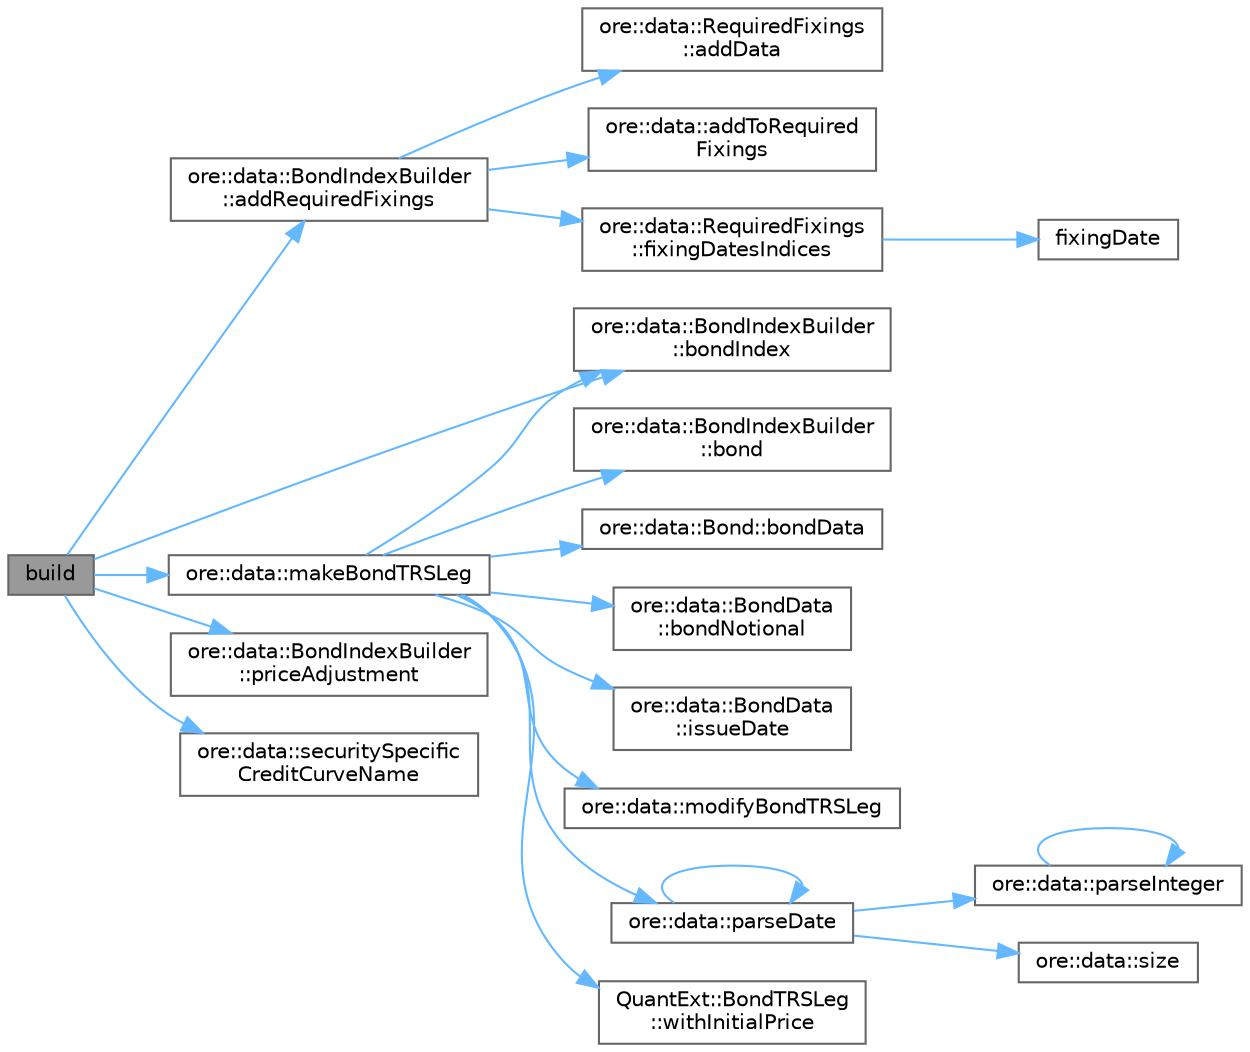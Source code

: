 digraph "build"
{
 // INTERACTIVE_SVG=YES
 // LATEX_PDF_SIZE
  bgcolor="transparent";
  edge [fontname=Helvetica,fontsize=10,labelfontname=Helvetica,labelfontsize=10];
  node [fontname=Helvetica,fontsize=10,shape=box,height=0.2,width=0.4];
  rankdir="LR";
  Node1 [label="build",height=0.2,width=0.4,color="gray40", fillcolor="grey60", style="filled", fontcolor="black",tooltip=" "];
  Node1 -> Node2 [color="steelblue1",style="solid"];
  Node2 [label="ore::data::BondIndexBuilder\l::addRequiredFixings",height=0.2,width=0.4,color="grey40", fillcolor="white", style="filled",URL="$classore_1_1data_1_1_bond_index_builder.html#ae479124f9f93e301b0a9b63f603a7e07",tooltip=" "];
  Node2 -> Node3 [color="steelblue1",style="solid"];
  Node3 [label="ore::data::RequiredFixings\l::addData",height=0.2,width=0.4,color="grey40", fillcolor="white", style="filled",URL="$classore_1_1data_1_1_required_fixings.html#a6239d4397d1d7eb1de886f13bdc8d9d4",tooltip=" "];
  Node2 -> Node4 [color="steelblue1",style="solid"];
  Node4 [label="ore::data::addToRequired\lFixings",height=0.2,width=0.4,color="grey40", fillcolor="white", style="filled",URL="$namespaceore_1_1data.html#a6b589da29c2eae882d77c481a9e9fecf",tooltip=" "];
  Node2 -> Node5 [color="steelblue1",style="solid"];
  Node5 [label="ore::data::RequiredFixings\l::fixingDatesIndices",height=0.2,width=0.4,color="grey40", fillcolor="white", style="filled",URL="$classore_1_1data_1_1_required_fixings.html#a76939e80c80ff949b4568be7af749d37",tooltip=" "];
  Node5 -> Node6 [color="steelblue1",style="solid"];
  Node6 [label="fixingDate",height=0.2,width=0.4,color="grey40", fillcolor="white", style="filled",URL="C:/dev/ORE/documentation/QuantExt/doc/quantext.tag$namespace_quant_ext_1_1_zero_inflation.html#a57de786c1c8988b6da9d354282b4b370",tooltip=" "];
  Node1 -> Node7 [color="steelblue1",style="solid"];
  Node7 [label="ore::data::BondIndexBuilder\l::bondIndex",height=0.2,width=0.4,color="grey40", fillcolor="white", style="filled",URL="$classore_1_1data_1_1_bond_index_builder.html#aec9aadfbfa2a0be09df1b88a19e20fa0",tooltip=" "];
  Node1 -> Node8 [color="steelblue1",style="solid"];
  Node8 [label="ore::data::makeBondTRSLeg",height=0.2,width=0.4,color="grey40", fillcolor="white", style="filled",URL="$namespaceore_1_1data.html#af4767922f7ade7cf09a2c3f6691b2c27",tooltip=" "];
  Node8 -> Node9 [color="steelblue1",style="solid"];
  Node9 [label="ore::data::BondIndexBuilder\l::bond",height=0.2,width=0.4,color="grey40", fillcolor="white", style="filled",URL="$classore_1_1data_1_1_bond_index_builder.html#a8a20e6c0f02af531f17adf2522a66b0e",tooltip=" "];
  Node8 -> Node10 [color="steelblue1",style="solid"];
  Node10 [label="ore::data::Bond::bondData",height=0.2,width=0.4,color="grey40", fillcolor="white", style="filled",URL="$classore_1_1data_1_1_bond.html#ad50b76958fc9fcda46b54e6b2987ee08",tooltip="inspectors"];
  Node8 -> Node7 [color="steelblue1",style="solid"];
  Node8 -> Node11 [color="steelblue1",style="solid"];
  Node11 [label="ore::data::BondData\l::bondNotional",height=0.2,width=0.4,color="grey40", fillcolor="white", style="filled",URL="$classore_1_1data_1_1_bond_data.html#aff5578e4cb6bb52d2c44b97e57050194",tooltip=" "];
  Node8 -> Node12 [color="steelblue1",style="solid"];
  Node12 [label="ore::data::BondData\l::issueDate",height=0.2,width=0.4,color="grey40", fillcolor="white", style="filled",URL="$classore_1_1data_1_1_bond_data.html#a69a47bca78ab2ce047e2df5481823c49",tooltip=" "];
  Node8 -> Node13 [color="steelblue1",style="solid"];
  Node13 [label="ore::data::modifyBondTRSLeg",height=0.2,width=0.4,color="grey40", fillcolor="white", style="filled",URL="$namespaceore_1_1data.html#a918b05e5e3264b9adb7cf7cbdf82c6fb",tooltip=" "];
  Node8 -> Node14 [color="steelblue1",style="solid"];
  Node14 [label="ore::data::parseDate",height=0.2,width=0.4,color="grey40", fillcolor="white", style="filled",URL="$group__utilities.html#ga59b5fdda574d90facae95dec2d13040d",tooltip="Convert std::string to QuantLib::Date."];
  Node14 -> Node14 [color="steelblue1",style="solid"];
  Node14 -> Node15 [color="steelblue1",style="solid"];
  Node15 [label="ore::data::parseInteger",height=0.2,width=0.4,color="grey40", fillcolor="white", style="filled",URL="$group__utilities.html#gaecd67eda4fb5f4859bb8f6d383547721",tooltip="Convert text to QuantLib::Integer."];
  Node15 -> Node15 [color="steelblue1",style="solid"];
  Node14 -> Node16 [color="steelblue1",style="solid"];
  Node16 [label="ore::data::size",height=0.2,width=0.4,color="grey40", fillcolor="white", style="filled",URL="$namespaceore_1_1data.html#a777e216dee6069b548bb87da7152699e",tooltip=" "];
  Node8 -> Node17 [color="steelblue1",style="solid"];
  Node17 [label="QuantExt::BondTRSLeg\l::withInitialPrice",height=0.2,width=0.4,color="grey40", fillcolor="white", style="filled",URL="C:/dev/ORE/documentation/QuantExt/doc/quantext.tag$class_quant_ext_1_1_bond_t_r_s_leg.html#a1379ae01af48357fbb62d34a1f5d80cc",tooltip=" "];
  Node1 -> Node18 [color="steelblue1",style="solid"];
  Node18 [label="ore::data::BondIndexBuilder\l::priceAdjustment",height=0.2,width=0.4,color="grey40", fillcolor="white", style="filled",URL="$classore_1_1data_1_1_bond_index_builder.html#a1c0a5ed52c107351a6c2f20f72ecf650",tooltip=" "];
  Node1 -> Node19 [color="steelblue1",style="solid"];
  Node19 [label="ore::data::securitySpecific\lCreditCurveName",height=0.2,width=0.4,color="grey40", fillcolor="white", style="filled",URL="$namespaceore_1_1data.html#aede061bac0af9d192655e18cbfa547ee",tooltip=" "];
}
